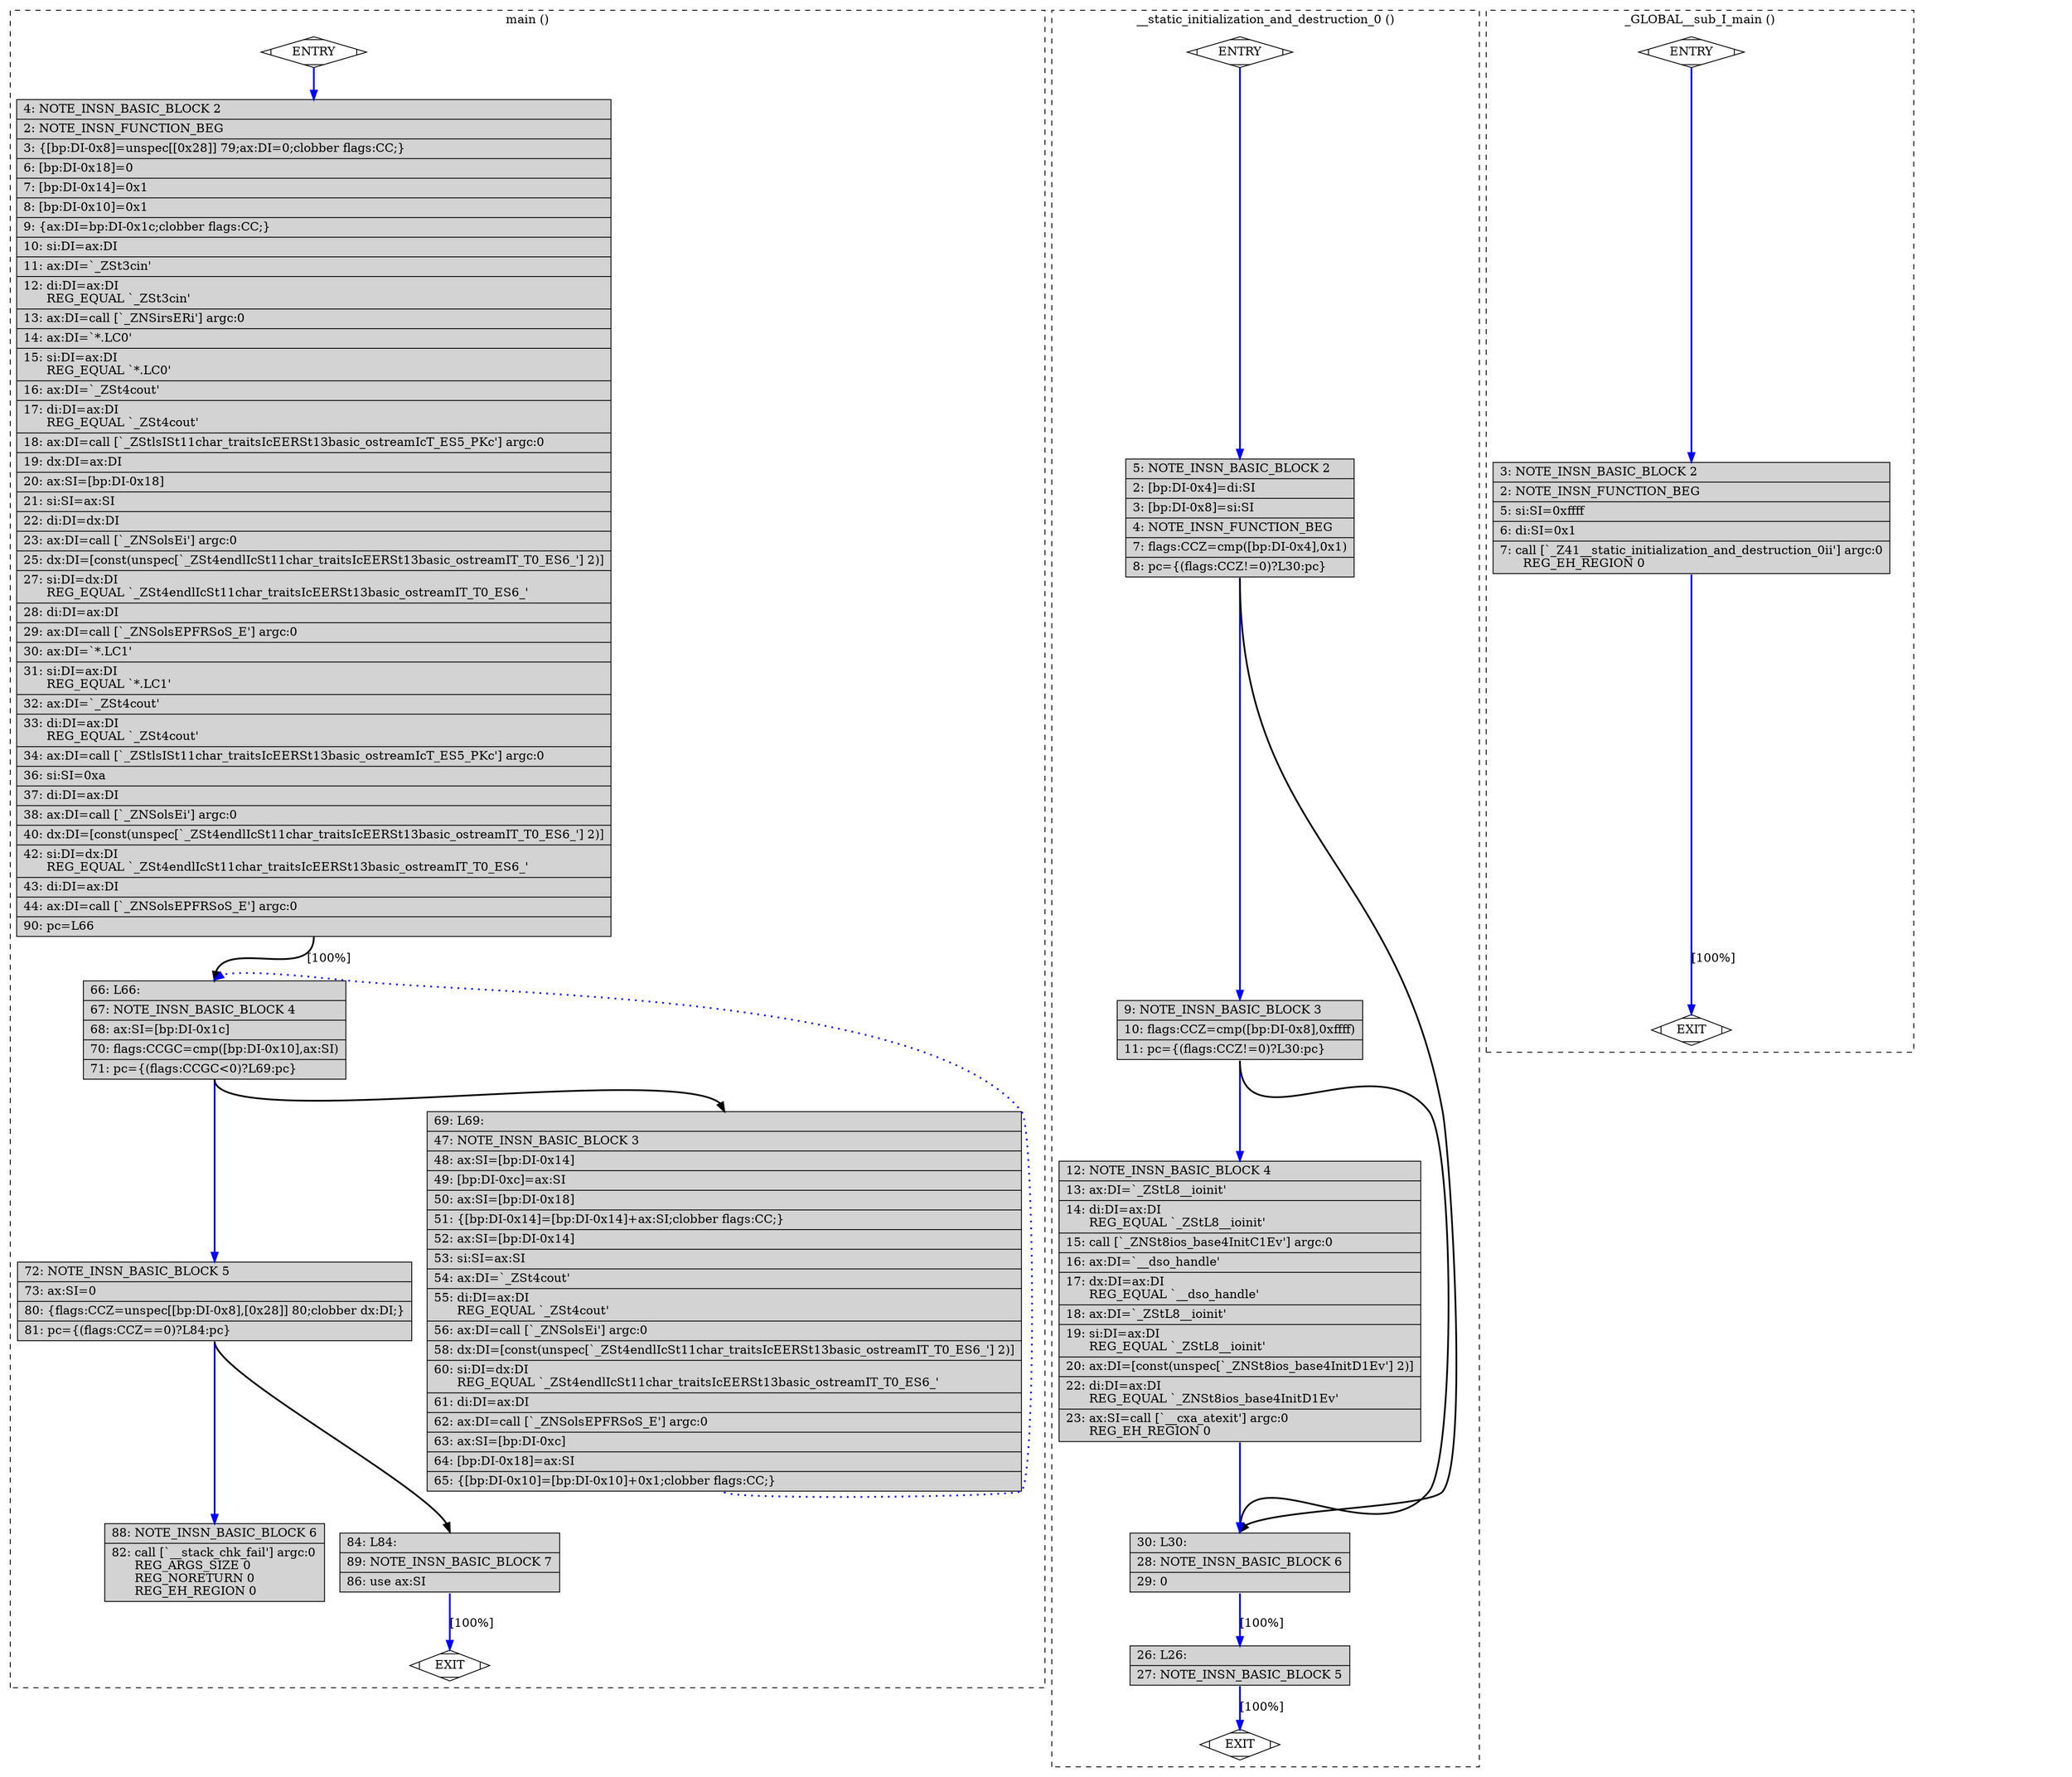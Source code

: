 digraph "a-fib.cpp.295r.reload" {
overlap=false;
subgraph "cluster_main" {
	style="dashed";
	color="black";
	label="main ()";
	fn_1731_basic_block_0 [shape=Mdiamond,style=filled,fillcolor=white,label="ENTRY"];

	fn_1731_basic_block_2 [shape=record,style=filled,fillcolor=lightgrey,label="{\ \ \ \ 4:\ NOTE_INSN_BASIC_BLOCK\ 2\l\
|\ \ \ \ 2:\ NOTE_INSN_FUNCTION_BEG\l\
|\ \ \ \ 3:\ \{[bp:DI-0x8]=unspec[[0x28]]\ 79;ax:DI=0;clobber\ flags:CC;\}\l\
|\ \ \ \ 6:\ [bp:DI-0x18]=0\l\
|\ \ \ \ 7:\ [bp:DI-0x14]=0x1\l\
|\ \ \ \ 8:\ [bp:DI-0x10]=0x1\l\
|\ \ \ \ 9:\ \{ax:DI=bp:DI-0x1c;clobber\ flags:CC;\}\l\
|\ \ \ 10:\ si:DI=ax:DI\l\
|\ \ \ 11:\ ax:DI=`_ZSt3cin'\l\
|\ \ \ 12:\ di:DI=ax:DI\l\
\ \ \ \ \ \ REG_EQUAL\ `_ZSt3cin'\l\
|\ \ \ 13:\ ax:DI=call\ [`_ZNSirsERi']\ argc:0\l\
|\ \ \ 14:\ ax:DI=`*.LC0'\l\
|\ \ \ 15:\ si:DI=ax:DI\l\
\ \ \ \ \ \ REG_EQUAL\ `*.LC0'\l\
|\ \ \ 16:\ ax:DI=`_ZSt4cout'\l\
|\ \ \ 17:\ di:DI=ax:DI\l\
\ \ \ \ \ \ REG_EQUAL\ `_ZSt4cout'\l\
|\ \ \ 18:\ ax:DI=call\ [`_ZStlsISt11char_traitsIcEERSt13basic_ostreamIcT_ES5_PKc']\ argc:0\l\
|\ \ \ 19:\ dx:DI=ax:DI\l\
|\ \ \ 20:\ ax:SI=[bp:DI-0x18]\l\
|\ \ \ 21:\ si:SI=ax:SI\l\
|\ \ \ 22:\ di:DI=dx:DI\l\
|\ \ \ 23:\ ax:DI=call\ [`_ZNSolsEi']\ argc:0\l\
|\ \ \ 25:\ dx:DI=[const(unspec[`_ZSt4endlIcSt11char_traitsIcEERSt13basic_ostreamIT_T0_ES6_']\ 2)]\l\
|\ \ \ 27:\ si:DI=dx:DI\l\
\ \ \ \ \ \ REG_EQUAL\ `_ZSt4endlIcSt11char_traitsIcEERSt13basic_ostreamIT_T0_ES6_'\l\
|\ \ \ 28:\ di:DI=ax:DI\l\
|\ \ \ 29:\ ax:DI=call\ [`_ZNSolsEPFRSoS_E']\ argc:0\l\
|\ \ \ 30:\ ax:DI=`*.LC1'\l\
|\ \ \ 31:\ si:DI=ax:DI\l\
\ \ \ \ \ \ REG_EQUAL\ `*.LC1'\l\
|\ \ \ 32:\ ax:DI=`_ZSt4cout'\l\
|\ \ \ 33:\ di:DI=ax:DI\l\
\ \ \ \ \ \ REG_EQUAL\ `_ZSt4cout'\l\
|\ \ \ 34:\ ax:DI=call\ [`_ZStlsISt11char_traitsIcEERSt13basic_ostreamIcT_ES5_PKc']\ argc:0\l\
|\ \ \ 36:\ si:SI=0xa\l\
|\ \ \ 37:\ di:DI=ax:DI\l\
|\ \ \ 38:\ ax:DI=call\ [`_ZNSolsEi']\ argc:0\l\
|\ \ \ 40:\ dx:DI=[const(unspec[`_ZSt4endlIcSt11char_traitsIcEERSt13basic_ostreamIT_T0_ES6_']\ 2)]\l\
|\ \ \ 42:\ si:DI=dx:DI\l\
\ \ \ \ \ \ REG_EQUAL\ `_ZSt4endlIcSt11char_traitsIcEERSt13basic_ostreamIT_T0_ES6_'\l\
|\ \ \ 43:\ di:DI=ax:DI\l\
|\ \ \ 44:\ ax:DI=call\ [`_ZNSolsEPFRSoS_E']\ argc:0\l\
|\ \ \ 90:\ pc=L66\l\
}"];

	fn_1731_basic_block_4 [shape=record,style=filled,fillcolor=lightgrey,label="{\ \ \ 66:\ L66:\l\
|\ \ \ 67:\ NOTE_INSN_BASIC_BLOCK\ 4\l\
|\ \ \ 68:\ ax:SI=[bp:DI-0x1c]\l\
|\ \ \ 70:\ flags:CCGC=cmp([bp:DI-0x10],ax:SI)\l\
|\ \ \ 71:\ pc=\{(flags:CCGC\<0)?L69:pc\}\l\
}"];

	fn_1731_basic_block_5 [shape=record,style=filled,fillcolor=lightgrey,label="{\ \ \ 72:\ NOTE_INSN_BASIC_BLOCK\ 5\l\
|\ \ \ 73:\ ax:SI=0\l\
|\ \ \ 80:\ \{flags:CCZ=unspec[[bp:DI-0x8],[0x28]]\ 80;clobber\ dx:DI;\}\l\
|\ \ \ 81:\ pc=\{(flags:CCZ==0)?L84:pc\}\l\
}"];

	fn_1731_basic_block_6 [shape=record,style=filled,fillcolor=lightgrey,label="{\ \ \ 88:\ NOTE_INSN_BASIC_BLOCK\ 6\l\
|\ \ \ 82:\ call\ [`__stack_chk_fail']\ argc:0\l\
\ \ \ \ \ \ REG_ARGS_SIZE\ 0\l\
\ \ \ \ \ \ REG_NORETURN\ 0\l\
\ \ \ \ \ \ REG_EH_REGION\ 0\l\
}"];

	fn_1731_basic_block_7 [shape=record,style=filled,fillcolor=lightgrey,label="{\ \ \ 84:\ L84:\l\
|\ \ \ 89:\ NOTE_INSN_BASIC_BLOCK\ 7\l\
|\ \ \ 86:\ use\ ax:SI\l\
}"];

	fn_1731_basic_block_3 [shape=record,style=filled,fillcolor=lightgrey,label="{\ \ \ 69:\ L69:\l\
|\ \ \ 47:\ NOTE_INSN_BASIC_BLOCK\ 3\l\
|\ \ \ 48:\ ax:SI=[bp:DI-0x14]\l\
|\ \ \ 49:\ [bp:DI-0xc]=ax:SI\l\
|\ \ \ 50:\ ax:SI=[bp:DI-0x18]\l\
|\ \ \ 51:\ \{[bp:DI-0x14]=[bp:DI-0x14]+ax:SI;clobber\ flags:CC;\}\l\
|\ \ \ 52:\ ax:SI=[bp:DI-0x14]\l\
|\ \ \ 53:\ si:SI=ax:SI\l\
|\ \ \ 54:\ ax:DI=`_ZSt4cout'\l\
|\ \ \ 55:\ di:DI=ax:DI\l\
\ \ \ \ \ \ REG_EQUAL\ `_ZSt4cout'\l\
|\ \ \ 56:\ ax:DI=call\ [`_ZNSolsEi']\ argc:0\l\
|\ \ \ 58:\ dx:DI=[const(unspec[`_ZSt4endlIcSt11char_traitsIcEERSt13basic_ostreamIT_T0_ES6_']\ 2)]\l\
|\ \ \ 60:\ si:DI=dx:DI\l\
\ \ \ \ \ \ REG_EQUAL\ `_ZSt4endlIcSt11char_traitsIcEERSt13basic_ostreamIT_T0_ES6_'\l\
|\ \ \ 61:\ di:DI=ax:DI\l\
|\ \ \ 62:\ ax:DI=call\ [`_ZNSolsEPFRSoS_E']\ argc:0\l\
|\ \ \ 63:\ ax:SI=[bp:DI-0xc]\l\
|\ \ \ 64:\ [bp:DI-0x18]=ax:SI\l\
|\ \ \ 65:\ \{[bp:DI-0x10]=[bp:DI-0x10]+0x1;clobber\ flags:CC;\}\l\
}"];

	fn_1731_basic_block_1 [shape=Mdiamond,style=filled,fillcolor=white,label="EXIT"];

	fn_1731_basic_block_0:s -> fn_1731_basic_block_2:n [style="solid,bold",color=blue,weight=100,constraint=true];
	fn_1731_basic_block_2:s -> fn_1731_basic_block_4:n [style="solid,bold",color=black,weight=10,constraint=true,label="[100%]"];
	fn_1731_basic_block_3:s -> fn_1731_basic_block_4:n [style="dotted,bold",color=blue,weight=10,constraint=false];
	fn_1731_basic_block_4:s -> fn_1731_basic_block_3:n [style="solid,bold",color=black,weight=10,constraint=true];
	fn_1731_basic_block_4:s -> fn_1731_basic_block_5:n [style="solid,bold",color=blue,weight=100,constraint=true];
	fn_1731_basic_block_5:s -> fn_1731_basic_block_7:n [style="solid,bold",color=black,weight=10,constraint=true];
	fn_1731_basic_block_5:s -> fn_1731_basic_block_6:n [style="solid,bold",color=blue,weight=100,constraint=true];
	fn_1731_basic_block_7:s -> fn_1731_basic_block_1:n [style="solid,bold",color=blue,weight=100,constraint=true,label="[100%]"];
	fn_1731_basic_block_0:s -> fn_1731_basic_block_1:n [style="invis",constraint=true];
}
subgraph "cluster___static_initialization_and_destruction_0" {
	style="dashed";
	color="black";
	label="__static_initialization_and_destruction_0 ()";
	fn_2234_basic_block_0 [shape=Mdiamond,style=filled,fillcolor=white,label="ENTRY"];

	fn_2234_basic_block_2 [shape=record,style=filled,fillcolor=lightgrey,label="{\ \ \ \ 5:\ NOTE_INSN_BASIC_BLOCK\ 2\l\
|\ \ \ \ 2:\ [bp:DI-0x4]=di:SI\l\
|\ \ \ \ 3:\ [bp:DI-0x8]=si:SI\l\
|\ \ \ \ 4:\ NOTE_INSN_FUNCTION_BEG\l\
|\ \ \ \ 7:\ flags:CCZ=cmp([bp:DI-0x4],0x1)\l\
|\ \ \ \ 8:\ pc=\{(flags:CCZ!=0)?L30:pc\}\l\
}"];

	fn_2234_basic_block_3 [shape=record,style=filled,fillcolor=lightgrey,label="{\ \ \ \ 9:\ NOTE_INSN_BASIC_BLOCK\ 3\l\
|\ \ \ 10:\ flags:CCZ=cmp([bp:DI-0x8],0xffff)\l\
|\ \ \ 11:\ pc=\{(flags:CCZ!=0)?L30:pc\}\l\
}"];

	fn_2234_basic_block_4 [shape=record,style=filled,fillcolor=lightgrey,label="{\ \ \ 12:\ NOTE_INSN_BASIC_BLOCK\ 4\l\
|\ \ \ 13:\ ax:DI=`_ZStL8__ioinit'\l\
|\ \ \ 14:\ di:DI=ax:DI\l\
\ \ \ \ \ \ REG_EQUAL\ `_ZStL8__ioinit'\l\
|\ \ \ 15:\ call\ [`_ZNSt8ios_base4InitC1Ev']\ argc:0\l\
|\ \ \ 16:\ ax:DI=`__dso_handle'\l\
|\ \ \ 17:\ dx:DI=ax:DI\l\
\ \ \ \ \ \ REG_EQUAL\ `__dso_handle'\l\
|\ \ \ 18:\ ax:DI=`_ZStL8__ioinit'\l\
|\ \ \ 19:\ si:DI=ax:DI\l\
\ \ \ \ \ \ REG_EQUAL\ `_ZStL8__ioinit'\l\
|\ \ \ 20:\ ax:DI=[const(unspec[`_ZNSt8ios_base4InitD1Ev']\ 2)]\l\
|\ \ \ 22:\ di:DI=ax:DI\l\
\ \ \ \ \ \ REG_EQUAL\ `_ZNSt8ios_base4InitD1Ev'\l\
|\ \ \ 23:\ ax:SI=call\ [`__cxa_atexit']\ argc:0\l\
\ \ \ \ \ \ REG_EH_REGION\ 0\l\
}"];

	fn_2234_basic_block_6 [shape=record,style=filled,fillcolor=lightgrey,label="{\ \ \ 30:\ L30:\l\
|\ \ \ 28:\ NOTE_INSN_BASIC_BLOCK\ 6\l\
|\ \ \ 29:\ 0\l\
}"];

	fn_2234_basic_block_5 [shape=record,style=filled,fillcolor=lightgrey,label="{\ \ \ 26:\ L26:\l\
|\ \ \ 27:\ NOTE_INSN_BASIC_BLOCK\ 5\l\
}"];

	fn_2234_basic_block_1 [shape=Mdiamond,style=filled,fillcolor=white,label="EXIT"];

	fn_2234_basic_block_0:s -> fn_2234_basic_block_2:n [style="solid,bold",color=blue,weight=100,constraint=true];
	fn_2234_basic_block_2:s -> fn_2234_basic_block_3:n [style="solid,bold",color=blue,weight=100,constraint=true];
	fn_2234_basic_block_2:s -> fn_2234_basic_block_6:n [style="solid,bold",color=black,weight=10,constraint=true];
	fn_2234_basic_block_3:s -> fn_2234_basic_block_4:n [style="solid,bold",color=blue,weight=100,constraint=true];
	fn_2234_basic_block_3:s -> fn_2234_basic_block_6:n [style="solid,bold",color=black,weight=10,constraint=true];
	fn_2234_basic_block_4:s -> fn_2234_basic_block_6:n [style="solid,bold",color=blue,weight=100,constraint=true];
	fn_2234_basic_block_6:s -> fn_2234_basic_block_5:n [style="solid,bold",color=blue,weight=100,constraint=true,label="[100%]"];
	fn_2234_basic_block_5:s -> fn_2234_basic_block_1:n [style="solid,bold",color=blue,weight=100,constraint=true,label="[100%]"];
	fn_2234_basic_block_0:s -> fn_2234_basic_block_1:n [style="invis",constraint=true];
}
subgraph "cluster__GLOBAL__sub_I_main" {
	style="dashed";
	color="black";
	label="_GLOBAL__sub_I_main ()";
	fn_2235_basic_block_0 [shape=Mdiamond,style=filled,fillcolor=white,label="ENTRY"];

	fn_2235_basic_block_2 [shape=record,style=filled,fillcolor=lightgrey,label="{\ \ \ \ 3:\ NOTE_INSN_BASIC_BLOCK\ 2\l\
|\ \ \ \ 2:\ NOTE_INSN_FUNCTION_BEG\l\
|\ \ \ \ 5:\ si:SI=0xffff\l\
|\ \ \ \ 6:\ di:SI=0x1\l\
|\ \ \ \ 7:\ call\ [`_Z41__static_initialization_and_destruction_0ii']\ argc:0\l\
\ \ \ \ \ \ REG_EH_REGION\ 0\l\
}"];

	fn_2235_basic_block_1 [shape=Mdiamond,style=filled,fillcolor=white,label="EXIT"];

	fn_2235_basic_block_0:s -> fn_2235_basic_block_2:n [style="solid,bold",color=blue,weight=100,constraint=true];
	fn_2235_basic_block_2:s -> fn_2235_basic_block_1:n [style="solid,bold",color=blue,weight=100,constraint=true,label="[100%]"];
	fn_2235_basic_block_0:s -> fn_2235_basic_block_1:n [style="invis",constraint=true];
}
}
